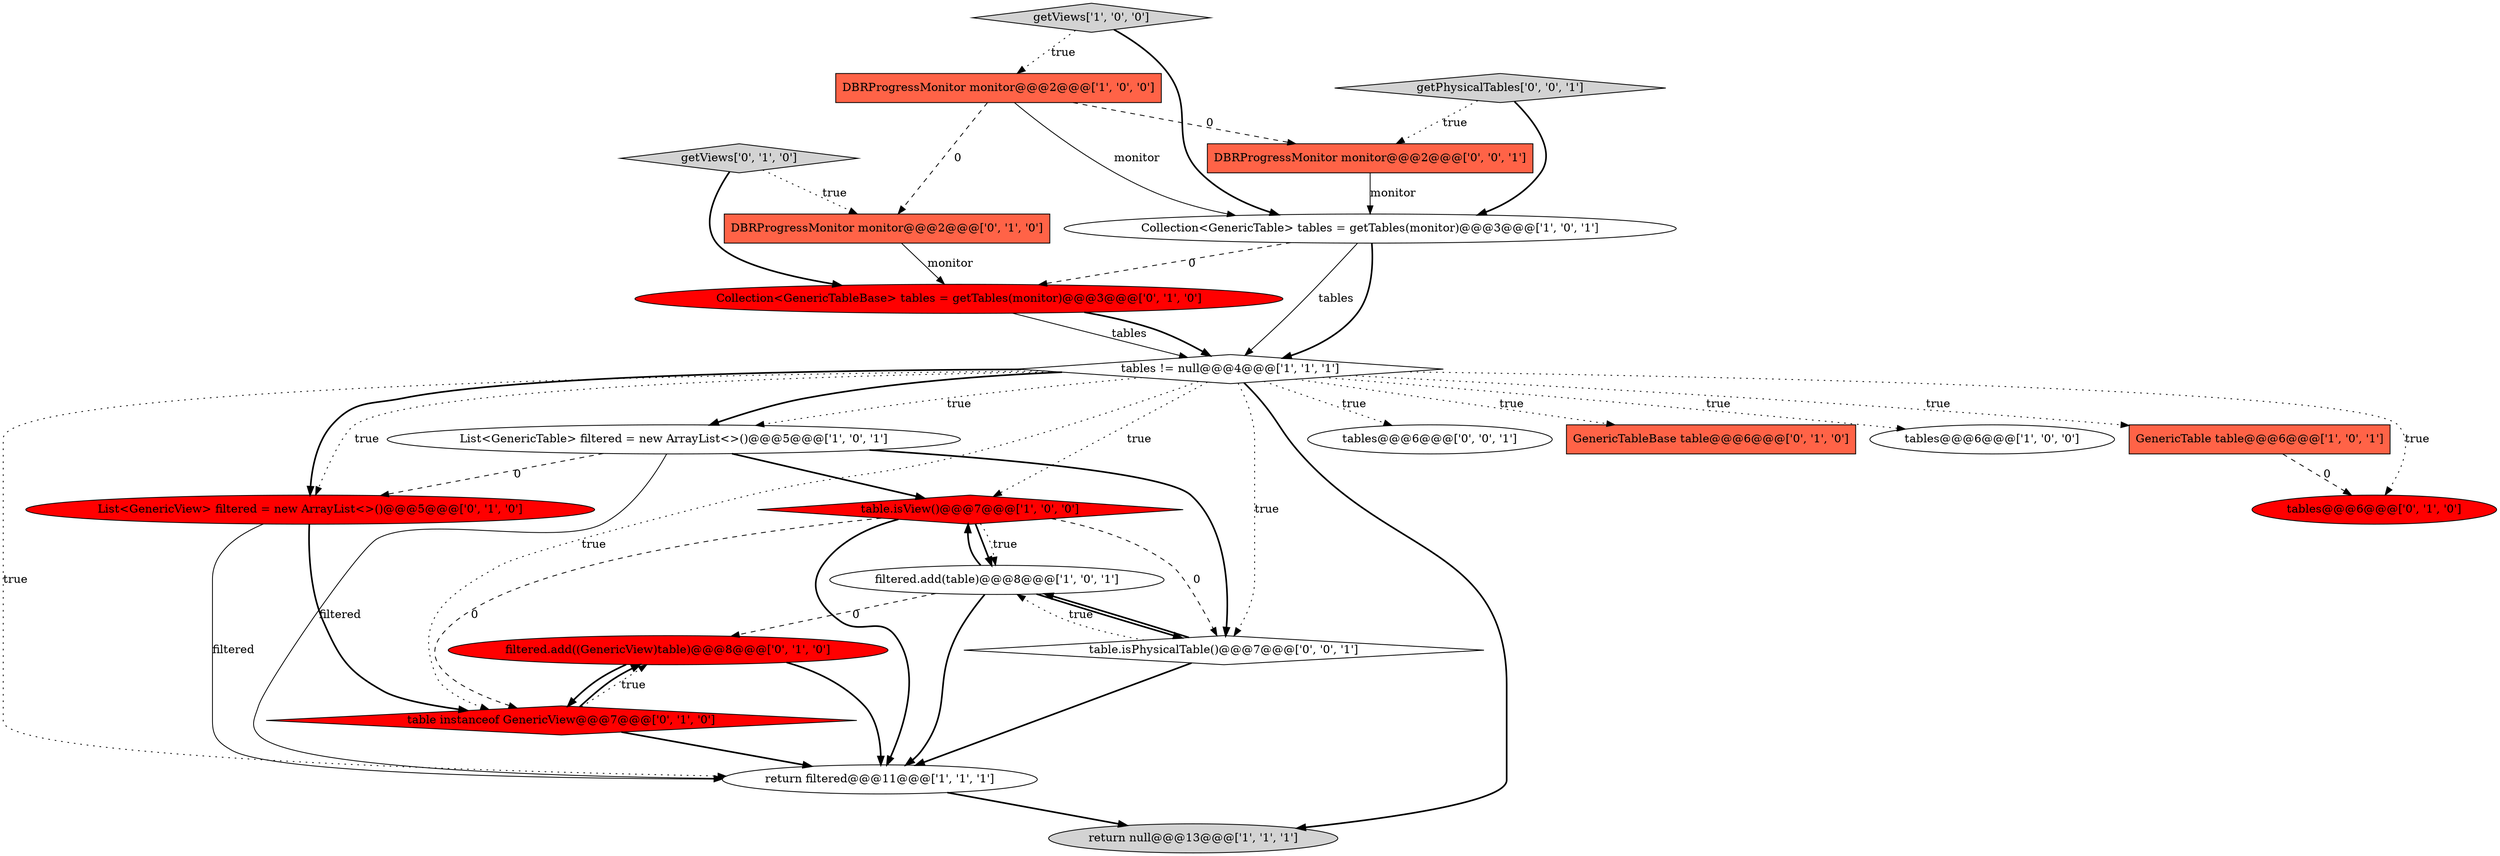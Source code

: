 digraph {
16 [style = filled, label = "getViews['0', '1', '0']", fillcolor = lightgray, shape = diamond image = "AAA0AAABBB2BBB"];
3 [style = filled, label = "table.isView()@@@7@@@['1', '0', '0']", fillcolor = red, shape = diamond image = "AAA1AAABBB1BBB"];
11 [style = filled, label = "Collection<GenericTableBase> tables = getTables(monitor)@@@3@@@['0', '1', '0']", fillcolor = red, shape = ellipse image = "AAA1AAABBB2BBB"];
6 [style = filled, label = "filtered.add(table)@@@8@@@['1', '0', '1']", fillcolor = white, shape = ellipse image = "AAA0AAABBB1BBB"];
21 [style = filled, label = "tables@@@6@@@['0', '0', '1']", fillcolor = white, shape = ellipse image = "AAA0AAABBB3BBB"];
12 [style = filled, label = "GenericTableBase table@@@6@@@['0', '1', '0']", fillcolor = tomato, shape = box image = "AAA0AAABBB2BBB"];
0 [style = filled, label = "tables@@@6@@@['1', '0', '0']", fillcolor = white, shape = ellipse image = "AAA0AAABBB1BBB"];
10 [style = filled, label = "Collection<GenericTable> tables = getTables(monitor)@@@3@@@['1', '0', '1']", fillcolor = white, shape = ellipse image = "AAA0AAABBB1BBB"];
18 [style = filled, label = "filtered.add((GenericView)table)@@@8@@@['0', '1', '0']", fillcolor = red, shape = ellipse image = "AAA1AAABBB2BBB"];
4 [style = filled, label = "return null@@@13@@@['1', '1', '1']", fillcolor = lightgray, shape = ellipse image = "AAA0AAABBB1BBB"];
19 [style = filled, label = "table.isPhysicalTable()@@@7@@@['0', '0', '1']", fillcolor = white, shape = diamond image = "AAA0AAABBB3BBB"];
13 [style = filled, label = "tables@@@6@@@['0', '1', '0']", fillcolor = red, shape = ellipse image = "AAA1AAABBB2BBB"];
8 [style = filled, label = "GenericTable table@@@6@@@['1', '0', '1']", fillcolor = tomato, shape = box image = "AAA0AAABBB1BBB"];
1 [style = filled, label = "return filtered@@@11@@@['1', '1', '1']", fillcolor = white, shape = ellipse image = "AAA0AAABBB1BBB"];
17 [style = filled, label = "List<GenericView> filtered = new ArrayList<>()@@@5@@@['0', '1', '0']", fillcolor = red, shape = ellipse image = "AAA1AAABBB2BBB"];
14 [style = filled, label = "DBRProgressMonitor monitor@@@2@@@['0', '1', '0']", fillcolor = tomato, shape = box image = "AAA1AAABBB2BBB"];
5 [style = filled, label = "List<GenericTable> filtered = new ArrayList<>()@@@5@@@['1', '0', '1']", fillcolor = white, shape = ellipse image = "AAA0AAABBB1BBB"];
20 [style = filled, label = "getPhysicalTables['0', '0', '1']", fillcolor = lightgray, shape = diamond image = "AAA0AAABBB3BBB"];
2 [style = filled, label = "DBRProgressMonitor monitor@@@2@@@['1', '0', '0']", fillcolor = tomato, shape = box image = "AAA1AAABBB1BBB"];
9 [style = filled, label = "tables != null@@@4@@@['1', '1', '1']", fillcolor = white, shape = diamond image = "AAA0AAABBB1BBB"];
22 [style = filled, label = "DBRProgressMonitor monitor@@@2@@@['0', '0', '1']", fillcolor = tomato, shape = box image = "AAA0AAABBB3BBB"];
7 [style = filled, label = "getViews['1', '0', '0']", fillcolor = lightgray, shape = diamond image = "AAA0AAABBB1BBB"];
15 [style = filled, label = "table instanceof GenericView@@@7@@@['0', '1', '0']", fillcolor = red, shape = diamond image = "AAA1AAABBB2BBB"];
5->3 [style = bold, label=""];
6->3 [style = bold, label=""];
7->2 [style = dotted, label="true"];
1->4 [style = bold, label=""];
9->12 [style = dotted, label="true"];
9->0 [style = dotted, label="true"];
16->11 [style = bold, label=""];
3->1 [style = bold, label=""];
7->10 [style = bold, label=""];
9->4 [style = bold, label=""];
9->17 [style = dotted, label="true"];
15->18 [style = dotted, label="true"];
18->15 [style = bold, label=""];
14->11 [style = solid, label="monitor"];
3->6 [style = bold, label=""];
9->17 [style = bold, label=""];
11->9 [style = solid, label="tables"];
6->19 [style = bold, label=""];
5->1 [style = solid, label="filtered"];
3->6 [style = dotted, label="true"];
11->9 [style = bold, label=""];
19->6 [style = bold, label=""];
9->21 [style = dotted, label="true"];
15->18 [style = bold, label=""];
17->1 [style = solid, label="filtered"];
8->13 [style = dashed, label="0"];
20->10 [style = bold, label=""];
9->8 [style = dotted, label="true"];
10->11 [style = dashed, label="0"];
6->18 [style = dashed, label="0"];
3->19 [style = dashed, label="0"];
5->19 [style = bold, label=""];
6->1 [style = bold, label=""];
19->1 [style = bold, label=""];
10->9 [style = solid, label="tables"];
9->19 [style = dotted, label="true"];
5->17 [style = dashed, label="0"];
2->14 [style = dashed, label="0"];
18->1 [style = bold, label=""];
9->13 [style = dotted, label="true"];
16->14 [style = dotted, label="true"];
17->15 [style = bold, label=""];
9->1 [style = dotted, label="true"];
22->10 [style = solid, label="monitor"];
9->5 [style = bold, label=""];
3->15 [style = dashed, label="0"];
2->10 [style = solid, label="monitor"];
10->9 [style = bold, label=""];
9->15 [style = dotted, label="true"];
19->6 [style = dotted, label="true"];
20->22 [style = dotted, label="true"];
2->22 [style = dashed, label="0"];
9->3 [style = dotted, label="true"];
15->1 [style = bold, label=""];
9->5 [style = dotted, label="true"];
}
